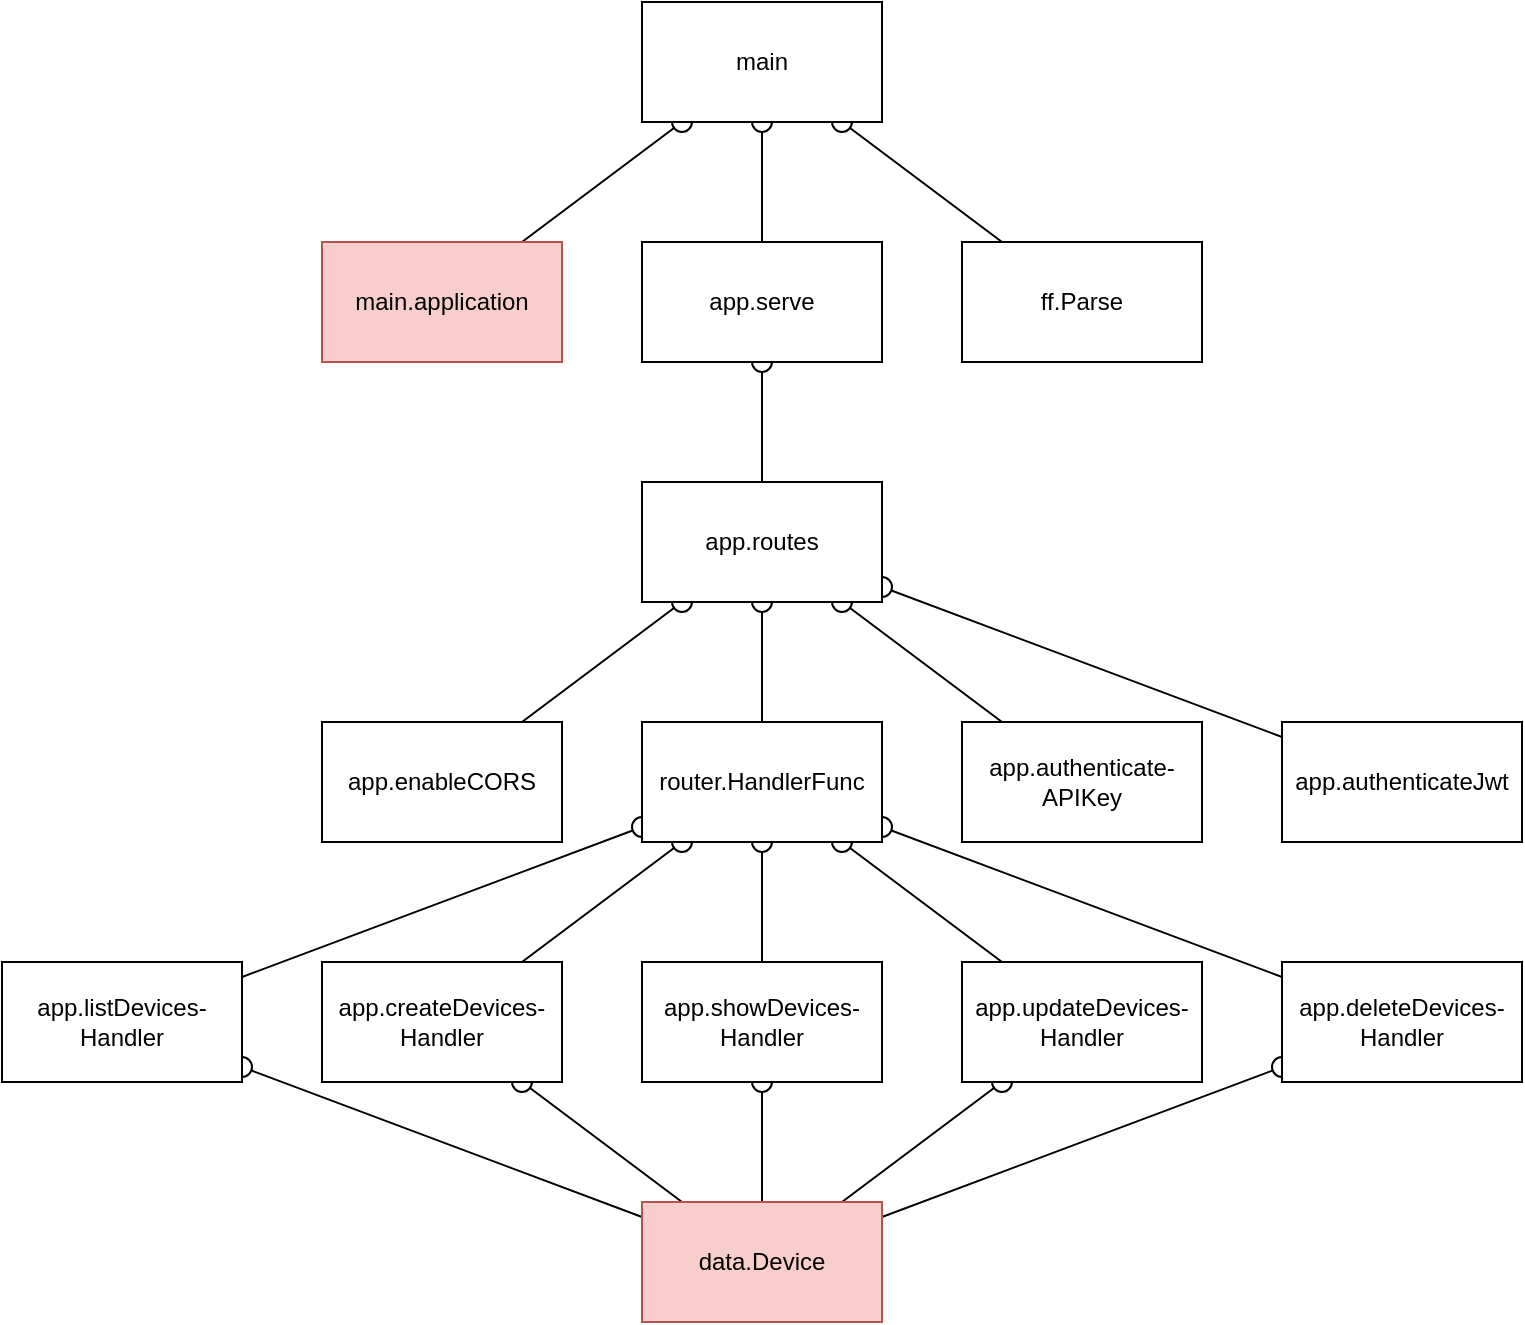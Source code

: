 <mxfile version="21.6.8" type="device">
  <diagram name="Pagina-1" id="TDXn5FiXrFKoiPg2iwio">
    <mxGraphModel dx="929" dy="1415" grid="1" gridSize="10" guides="1" tooltips="1" connect="1" arrows="1" fold="1" page="1" pageScale="1" pageWidth="827" pageHeight="1169" math="0" shadow="0">
      <root>
        <mxCell id="0" />
        <mxCell id="1" parent="0" />
        <mxCell id="K8NVthDgBhaZ2j4xzMt1-24" value="" style="rounded=0;orthogonalLoop=1;jettySize=auto;html=1;endArrow=none;endFill=0;startArrow=oval;startFill=0;startSize=10;jumpStyle=gap;jumpSize=10;" edge="1" parent="1" source="K8NVthDgBhaZ2j4xzMt1-16" target="K8NVthDgBhaZ2j4xzMt1-23">
          <mxGeometry relative="1" as="geometry">
            <mxPoint x="430" y="550" as="sourcePoint" />
            <mxPoint x="430" y="530" as="targetPoint" />
          </mxGeometry>
        </mxCell>
        <mxCell id="K8NVthDgBhaZ2j4xzMt1-25" value="" style="rounded=0;orthogonalLoop=1;jettySize=auto;html=1;endArrow=none;endFill=0;startArrow=oval;startFill=0;startSize=10;jumpStyle=gap;jumpSize=10;" edge="1" parent="1" source="K8NVthDgBhaZ2j4xzMt1-15" target="K8NVthDgBhaZ2j4xzMt1-23">
          <mxGeometry relative="1" as="geometry">
            <mxPoint x="432" y="590" as="sourcePoint" />
            <mxPoint x="438" y="670" as="targetPoint" />
          </mxGeometry>
        </mxCell>
        <mxCell id="K8NVthDgBhaZ2j4xzMt1-26" value="" style="rounded=0;orthogonalLoop=1;jettySize=auto;html=1;endArrow=none;endFill=0;startArrow=oval;startFill=0;startSize=10;jumpStyle=gap;jumpSize=10;" edge="1" parent="1" source="K8NVthDgBhaZ2j4xzMt1-17" target="K8NVthDgBhaZ2j4xzMt1-23">
          <mxGeometry relative="1" as="geometry">
            <mxPoint x="555" y="590" as="sourcePoint" />
            <mxPoint x="450" y="680" as="targetPoint" />
          </mxGeometry>
        </mxCell>
        <mxCell id="K8NVthDgBhaZ2j4xzMt1-27" value="" style="rounded=0;orthogonalLoop=1;jettySize=auto;html=1;endArrow=none;endFill=0;startArrow=oval;startFill=0;startSize=10;jumpStyle=gap;jumpSize=10;" edge="1" parent="1" source="K8NVthDgBhaZ2j4xzMt1-14" target="K8NVthDgBhaZ2j4xzMt1-23">
          <mxGeometry relative="1" as="geometry">
            <mxPoint x="690" y="587" as="sourcePoint" />
            <mxPoint x="458" y="690" as="targetPoint" />
          </mxGeometry>
        </mxCell>
        <mxCell id="K8NVthDgBhaZ2j4xzMt1-28" value="" style="rounded=0;orthogonalLoop=1;jettySize=auto;html=1;endArrow=none;endFill=0;startArrow=oval;startFill=0;startSize=10;jumpStyle=gap;jumpSize=10;" edge="1" parent="1" source="K8NVthDgBhaZ2j4xzMt1-13" target="K8NVthDgBhaZ2j4xzMt1-23">
          <mxGeometry relative="1" as="geometry">
            <mxPoint x="312" y="590" as="sourcePoint" />
            <mxPoint x="468" y="700" as="targetPoint" />
          </mxGeometry>
        </mxCell>
        <mxCell id="K8NVthDgBhaZ2j4xzMt1-18" value="" style="rounded=0;orthogonalLoop=1;jettySize=auto;html=1;endArrow=none;endFill=0;startArrow=oval;startFill=0;startSize=10;jumpStyle=gap;jumpSize=10;" edge="1" parent="1" source="K8NVthDgBhaZ2j4xzMt1-11" target="K8NVthDgBhaZ2j4xzMt1-14">
          <mxGeometry relative="1" as="geometry">
            <mxPoint x="620" y="530" as="sourcePoint" />
            <mxPoint x="820" y="605" as="targetPoint" />
          </mxGeometry>
        </mxCell>
        <mxCell id="K8NVthDgBhaZ2j4xzMt1-19" value="" style="rounded=0;orthogonalLoop=1;jettySize=auto;html=1;endArrow=none;endFill=0;startArrow=oval;startFill=0;startSize=10;jumpStyle=gap;jumpSize=10;" edge="1" parent="1" source="K8NVthDgBhaZ2j4xzMt1-11" target="K8NVthDgBhaZ2j4xzMt1-13">
          <mxGeometry relative="1" as="geometry">
            <mxPoint x="734" y="470" as="sourcePoint" />
            <mxPoint x="676" y="580" as="targetPoint" />
          </mxGeometry>
        </mxCell>
        <mxCell id="K8NVthDgBhaZ2j4xzMt1-20" value="" style="rounded=0;orthogonalLoop=1;jettySize=auto;html=1;endArrow=none;endFill=0;startArrow=oval;startFill=0;startSize=10;jumpStyle=gap;jumpSize=10;" edge="1" parent="1" source="K8NVthDgBhaZ2j4xzMt1-11" target="K8NVthDgBhaZ2j4xzMt1-16">
          <mxGeometry relative="1" as="geometry">
            <mxPoint x="744" y="480" as="sourcePoint" />
            <mxPoint x="686" y="590" as="targetPoint" />
          </mxGeometry>
        </mxCell>
        <mxCell id="K8NVthDgBhaZ2j4xzMt1-21" value="" style="rounded=0;orthogonalLoop=1;jettySize=auto;html=1;endArrow=none;endFill=0;startArrow=oval;startFill=0;startSize=10;jumpStyle=gap;jumpSize=10;" edge="1" parent="1" source="K8NVthDgBhaZ2j4xzMt1-11" target="K8NVthDgBhaZ2j4xzMt1-17">
          <mxGeometry relative="1" as="geometry">
            <mxPoint x="754" y="490" as="sourcePoint" />
            <mxPoint x="696" y="600" as="targetPoint" />
          </mxGeometry>
        </mxCell>
        <mxCell id="K8NVthDgBhaZ2j4xzMt1-22" value="" style="rounded=0;orthogonalLoop=1;jettySize=auto;html=1;endArrow=none;endFill=0;startArrow=oval;startFill=0;startSize=10;jumpStyle=gap;jumpSize=10;" edge="1" parent="1" source="K8NVthDgBhaZ2j4xzMt1-11" target="K8NVthDgBhaZ2j4xzMt1-15">
          <mxGeometry relative="1" as="geometry">
            <mxPoint x="764" y="500" as="sourcePoint" />
            <mxPoint x="706" y="610" as="targetPoint" />
          </mxGeometry>
        </mxCell>
        <mxCell id="K8NVthDgBhaZ2j4xzMt1-8" value="" style="rounded=0;orthogonalLoop=1;jettySize=auto;html=1;endArrow=none;endFill=0;startArrow=oval;startFill=0;startSize=10;jumpStyle=gap;jumpSize=10;" edge="1" parent="1" source="K8NVthDgBhaZ2j4xzMt1-3" target="K8NVthDgBhaZ2j4xzMt1-7">
          <mxGeometry relative="1" as="geometry">
            <mxPoint x="430" y="230" as="sourcePoint" />
            <mxPoint x="430" y="290" as="targetPoint" />
          </mxGeometry>
        </mxCell>
        <mxCell id="K8NVthDgBhaZ2j4xzMt1-12" value="" style="rounded=0;orthogonalLoop=1;jettySize=auto;html=1;endArrow=none;endFill=0;startArrow=oval;startFill=0;startSize=10;jumpStyle=gap;jumpSize=10;" edge="1" parent="1" source="K8NVthDgBhaZ2j4xzMt1-3" target="K8NVthDgBhaZ2j4xzMt1-11">
          <mxGeometry relative="1" as="geometry">
            <mxPoint x="470" y="350" as="sourcePoint" />
            <mxPoint x="550" y="410" as="targetPoint" />
          </mxGeometry>
        </mxCell>
        <mxCell id="K8NVthDgBhaZ2j4xzMt1-4" value="" style="rounded=0;orthogonalLoop=1;jettySize=auto;html=1;endArrow=none;endFill=0;startArrow=oval;startFill=0;startSize=10;jumpStyle=gap;jumpSize=10;" edge="1" target="K8NVthDgBhaZ2j4xzMt1-3" parent="1" source="7YzXcjlclfKanYMtQKip-7">
          <mxGeometry relative="1" as="geometry">
            <mxPoint x="460" y="260" as="sourcePoint" />
            <mxPoint x="720" y="390" as="targetPoint" />
          </mxGeometry>
        </mxCell>
        <mxCell id="K8NVthDgBhaZ2j4xzMt1-9" value="" style="rounded=0;orthogonalLoop=1;jettySize=auto;html=1;endArrow=none;endFill=0;startArrow=oval;startFill=0;startSize=10;jumpStyle=gap;jumpSize=10;" edge="1" parent="1" source="K8NVthDgBhaZ2j4xzMt1-3" target="K8NVthDgBhaZ2j4xzMt1-5">
          <mxGeometry relative="1" as="geometry">
            <mxPoint x="470" y="350" as="sourcePoint" />
            <mxPoint x="550" y="410" as="targetPoint" />
          </mxGeometry>
        </mxCell>
        <mxCell id="K8NVthDgBhaZ2j4xzMt1-10" value="" style="rounded=0;orthogonalLoop=1;jettySize=auto;html=1;endArrow=none;endFill=0;startArrow=oval;startFill=0;startSize=10;jumpStyle=gap;jumpSize=10;" edge="1" parent="1" source="K8NVthDgBhaZ2j4xzMt1-3" target="K8NVthDgBhaZ2j4xzMt1-6">
          <mxGeometry relative="1" as="geometry">
            <mxPoint x="480" y="360" as="sourcePoint" />
            <mxPoint x="560" y="420" as="targetPoint" />
          </mxGeometry>
        </mxCell>
        <mxCell id="K8NVthDgBhaZ2j4xzMt1-2" value="" style="rounded=0;orthogonalLoop=1;jettySize=auto;html=1;endArrow=none;endFill=0;startArrow=oval;startFill=0;startSize=10;jumpStyle=gap;jumpSize=10;" edge="1" parent="1" source="Ay4fPllEfJfQOM3FRHYF-2" target="K8NVthDgBhaZ2j4xzMt1-1">
          <mxGeometry relative="1" as="geometry">
            <mxPoint x="470" y="110" as="sourcePoint" />
            <mxPoint x="550" y="170" as="targetPoint" />
          </mxGeometry>
        </mxCell>
        <mxCell id="7YzXcjlclfKanYMtQKip-17" value="" style="rounded=0;orthogonalLoop=1;jettySize=auto;html=1;endArrow=none;endFill=0;startArrow=oval;startFill=0;startSize=10;jumpStyle=gap;jumpSize=10;" parent="1" source="Ay4fPllEfJfQOM3FRHYF-2" target="7YzXcjlclfKanYMtQKip-18" edge="1">
          <mxGeometry relative="1" as="geometry">
            <mxPoint x="520" y="20" as="sourcePoint" />
            <mxPoint x="580" y="90" as="targetPoint" />
          </mxGeometry>
        </mxCell>
        <mxCell id="7YzXcjlclfKanYMtQKip-6" value="" style="rounded=0;orthogonalLoop=1;jettySize=auto;html=1;endArrow=none;endFill=0;startArrow=oval;startFill=0;startSize=10;jumpStyle=gap;jumpSize=10;" parent="1" source="Ay4fPllEfJfQOM3FRHYF-2" target="7YzXcjlclfKanYMtQKip-7" edge="1">
          <mxGeometry relative="1" as="geometry">
            <mxPoint x="580" y="110" as="sourcePoint" />
            <mxPoint x="680" y="230" as="targetPoint" />
          </mxGeometry>
        </mxCell>
        <mxCell id="Ay4fPllEfJfQOM3FRHYF-2" value="main" style="rounded=0;whiteSpace=wrap;html=1;" parent="1" vertex="1">
          <mxGeometry x="360" y="40" width="120" height="60" as="geometry" />
        </mxCell>
        <mxCell id="7YzXcjlclfKanYMtQKip-7" value="app.serve" style="rounded=0;whiteSpace=wrap;html=1;" parent="1" vertex="1">
          <mxGeometry x="360" y="160" width="120" height="60" as="geometry" />
        </mxCell>
        <mxCell id="7YzXcjlclfKanYMtQKip-18" value="main.application" style="whiteSpace=wrap;html=1;rounded=0;fillColor=#f8cecc;strokeColor=#b85450;" parent="1" vertex="1">
          <mxGeometry x="200" y="160" width="120" height="60" as="geometry" />
        </mxCell>
        <mxCell id="K8NVthDgBhaZ2j4xzMt1-1" value="ff.Parse" style="rounded=0;whiteSpace=wrap;html=1;" vertex="1" parent="1">
          <mxGeometry x="520" y="160" width="120" height="60" as="geometry" />
        </mxCell>
        <mxCell id="K8NVthDgBhaZ2j4xzMt1-3" value="app.routes" style="rounded=0;whiteSpace=wrap;html=1;" vertex="1" parent="1">
          <mxGeometry x="360" y="280" width="120" height="60" as="geometry" />
        </mxCell>
        <mxCell id="K8NVthDgBhaZ2j4xzMt1-5" value="app.enableCORS" style="rounded=0;whiteSpace=wrap;html=1;" vertex="1" parent="1">
          <mxGeometry x="200" y="400" width="120" height="60" as="geometry" />
        </mxCell>
        <mxCell id="K8NVthDgBhaZ2j4xzMt1-6" value="app.authenticateJwt" style="rounded=0;whiteSpace=wrap;html=1;" vertex="1" parent="1">
          <mxGeometry x="680" y="400" width="120" height="60" as="geometry" />
        </mxCell>
        <mxCell id="K8NVthDgBhaZ2j4xzMt1-7" value="app.authenticate-APIKey" style="rounded=0;whiteSpace=wrap;html=1;" vertex="1" parent="1">
          <mxGeometry x="520" y="400" width="120" height="60" as="geometry" />
        </mxCell>
        <mxCell id="K8NVthDgBhaZ2j4xzMt1-11" value="router.HandlerFunc" style="rounded=0;whiteSpace=wrap;html=1;" vertex="1" parent="1">
          <mxGeometry x="360" y="400" width="120" height="60" as="geometry" />
        </mxCell>
        <mxCell id="K8NVthDgBhaZ2j4xzMt1-13" value="app.listDevices-Handler" style="rounded=0;whiteSpace=wrap;html=1;" vertex="1" parent="1">
          <mxGeometry x="40" y="520" width="120" height="60" as="geometry" />
        </mxCell>
        <mxCell id="K8NVthDgBhaZ2j4xzMt1-14" value="app.createDevices-Handler" style="rounded=0;whiteSpace=wrap;html=1;" vertex="1" parent="1">
          <mxGeometry x="200" y="520" width="120" height="60" as="geometry" />
        </mxCell>
        <mxCell id="K8NVthDgBhaZ2j4xzMt1-15" value="app.updateDevices-Handler" style="rounded=0;whiteSpace=wrap;html=1;" vertex="1" parent="1">
          <mxGeometry x="520" y="520" width="120" height="60" as="geometry" />
        </mxCell>
        <mxCell id="K8NVthDgBhaZ2j4xzMt1-16" value="app.showDevices-Handler" style="rounded=0;whiteSpace=wrap;html=1;" vertex="1" parent="1">
          <mxGeometry x="360" y="520" width="120" height="60" as="geometry" />
        </mxCell>
        <mxCell id="K8NVthDgBhaZ2j4xzMt1-17" value="app.deleteDevices-Handler" style="rounded=0;whiteSpace=wrap;html=1;" vertex="1" parent="1">
          <mxGeometry x="680" y="520" width="120" height="60" as="geometry" />
        </mxCell>
        <mxCell id="K8NVthDgBhaZ2j4xzMt1-23" value="data.Device" style="rounded=0;whiteSpace=wrap;html=1;fillColor=#f8cecc;strokeColor=#b85450;" vertex="1" parent="1">
          <mxGeometry x="360" y="640" width="120" height="60" as="geometry" />
        </mxCell>
      </root>
    </mxGraphModel>
  </diagram>
</mxfile>
